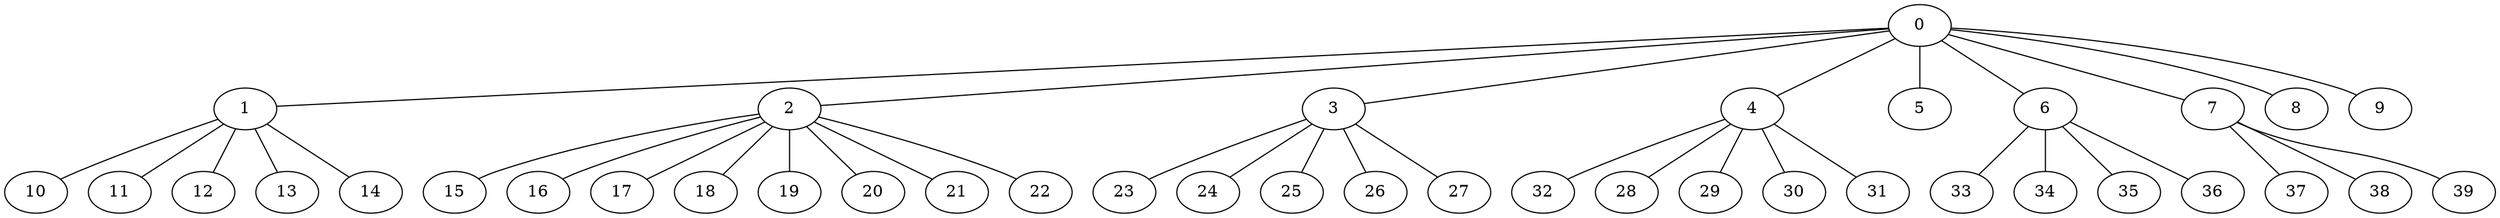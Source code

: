 
graph graphname {
    0 -- 1
0 -- 2
0 -- 3
0 -- 4
0 -- 5
0 -- 6
0 -- 7
0 -- 8
0 -- 9
1 -- 10
1 -- 11
1 -- 12
1 -- 13
1 -- 14
2 -- 15
2 -- 16
2 -- 17
2 -- 18
2 -- 19
2 -- 20
2 -- 21
2 -- 22
3 -- 23
3 -- 24
3 -- 25
3 -- 26
3 -- 27
4 -- 32
4 -- 28
4 -- 29
4 -- 30
4 -- 31
6 -- 33
6 -- 34
6 -- 35
6 -- 36
7 -- 37
7 -- 38
7 -- 39

}
